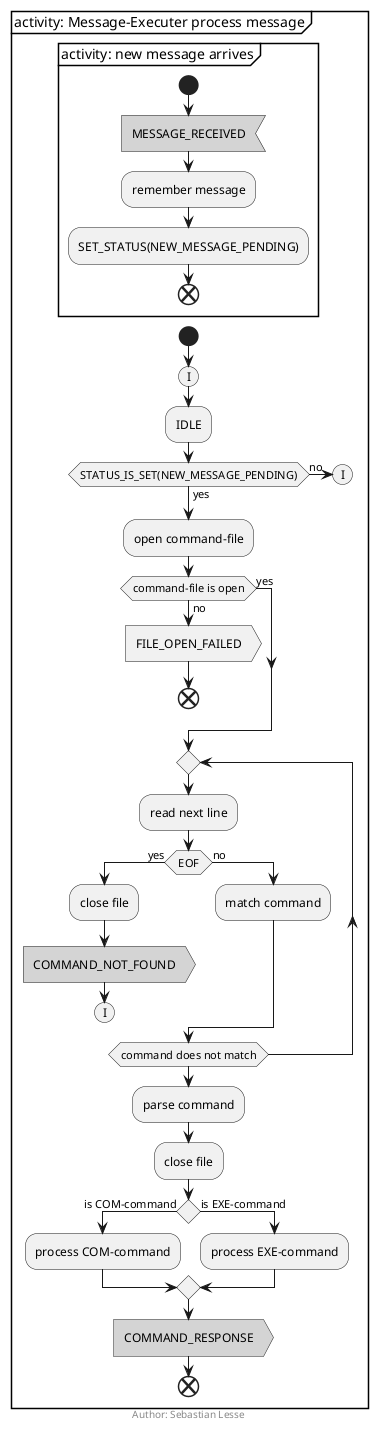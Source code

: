 @startuml

skinparam monochrome true

partition "activity: Message-Executer process message" {

partition "activity: new message arrives" {
	start
	#pink:MESSAGE_RECEIVED<
	:remember message;
	:SET_STATUS(NEW_MESSAGE_PENDING);
	end
}

start

(I)
:IDLE;

if (STATUS_IS_SET(NEW_MESSAGE_PENDING)) then (no)
	(I)
else (yes)

endif

:open command-file;

if (command-file is open) then (no)
	:FILE_OPEN_FAILED>
	end
else (yes)

endif

repeat

:read next line;

if (EOF) then (yes)
	:close file;
	#pink:COMMAND_NOT_FOUND>
	(I)
	detach

else (no)
	:match command;
endif

repeatwhile (command does not match)
:parse command;
:close file;

if () then (is COM-command)
	:process COM-command;
else (is EXE-command)
	:process EXE-command;
endif

#pink:COMMAND_RESPONSE>
end

}

footer Author: Sebastian Lesse

@enduml